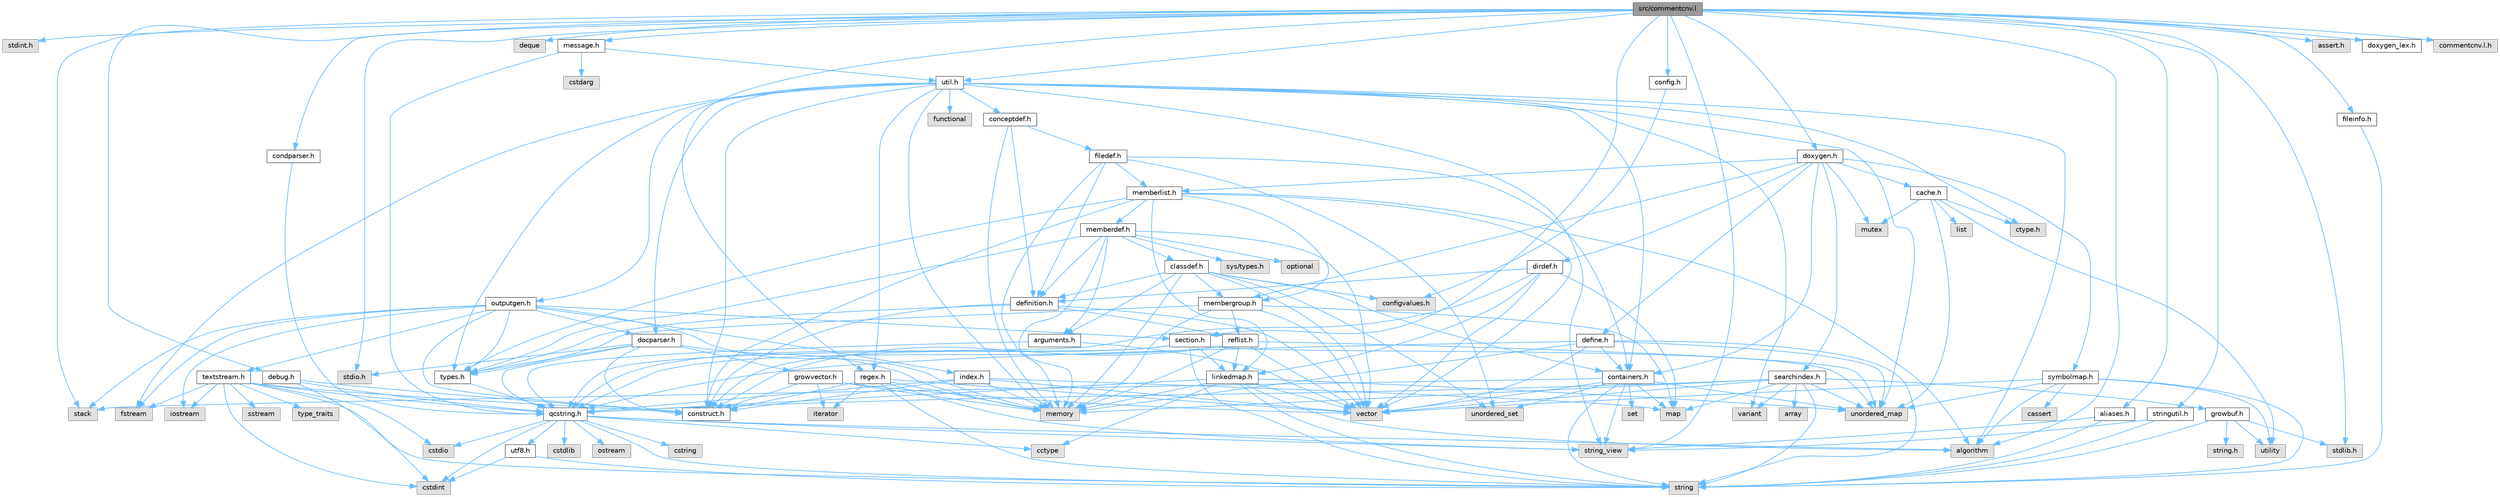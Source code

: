 digraph "src/commentcnv.l"
{
 // INTERACTIVE_SVG=YES
 // LATEX_PDF_SIZE
  bgcolor="transparent";
  edge [fontname=Helvetica,fontsize=10,labelfontname=Helvetica,labelfontsize=10];
  node [fontname=Helvetica,fontsize=10,shape=box,height=0.2,width=0.4];
  Node1 [id="Node000001",label="src/commentcnv.l",height=0.2,width=0.4,color="gray40", fillcolor="grey60", style="filled", fontcolor="black",tooltip=" "];
  Node1 -> Node2 [id="edge1_Node000001_Node000002",color="steelblue1",style="solid",tooltip=" "];
  Node2 [id="Node000002",label="stdint.h",height=0.2,width=0.4,color="grey60", fillcolor="#E0E0E0", style="filled",tooltip=" "];
  Node1 -> Node3 [id="edge2_Node000001_Node000003",color="steelblue1",style="solid",tooltip=" "];
  Node3 [id="Node000003",label="stdio.h",height=0.2,width=0.4,color="grey60", fillcolor="#E0E0E0", style="filled",tooltip=" "];
  Node1 -> Node4 [id="edge3_Node000001_Node000004",color="steelblue1",style="solid",tooltip=" "];
  Node4 [id="Node000004",label="stdlib.h",height=0.2,width=0.4,color="grey60", fillcolor="#E0E0E0", style="filled",tooltip=" "];
  Node1 -> Node5 [id="edge4_Node000001_Node000005",color="steelblue1",style="solid",tooltip=" "];
  Node5 [id="Node000005",label="stack",height=0.2,width=0.4,color="grey60", fillcolor="#E0E0E0", style="filled",tooltip=" "];
  Node1 -> Node6 [id="edge5_Node000001_Node000006",color="steelblue1",style="solid",tooltip=" "];
  Node6 [id="Node000006",label="algorithm",height=0.2,width=0.4,color="grey60", fillcolor="#E0E0E0", style="filled",tooltip=" "];
  Node1 -> Node7 [id="edge6_Node000001_Node000007",color="steelblue1",style="solid",tooltip=" "];
  Node7 [id="Node000007",label="deque",height=0.2,width=0.4,color="grey60", fillcolor="#E0E0E0", style="filled",tooltip=" "];
  Node1 -> Node8 [id="edge7_Node000001_Node000008",color="steelblue1",style="solid",tooltip=" "];
  Node8 [id="Node000008",label="string_view",height=0.2,width=0.4,color="grey60", fillcolor="#E0E0E0", style="filled",tooltip=" "];
  Node1 -> Node9 [id="edge8_Node000001_Node000009",color="steelblue1",style="solid",tooltip=" "];
  Node9 [id="Node000009",label="debug.h",height=0.2,width=0.4,color="grey40", fillcolor="white", style="filled",URL="$db/d16/debug_8h.html",tooltip=" "];
  Node9 -> Node10 [id="edge9_Node000009_Node000010",color="steelblue1",style="solid",tooltip=" "];
  Node10 [id="Node000010",label="cstdint",height=0.2,width=0.4,color="grey60", fillcolor="#E0E0E0", style="filled",tooltip=" "];
  Node9 -> Node11 [id="edge10_Node000009_Node000011",color="steelblue1",style="solid",tooltip=" "];
  Node11 [id="Node000011",label="qcstring.h",height=0.2,width=0.4,color="grey40", fillcolor="white", style="filled",URL="$d7/d5c/qcstring_8h.html",tooltip=" "];
  Node11 -> Node12 [id="edge11_Node000011_Node000012",color="steelblue1",style="solid",tooltip=" "];
  Node12 [id="Node000012",label="string",height=0.2,width=0.4,color="grey60", fillcolor="#E0E0E0", style="filled",tooltip=" "];
  Node11 -> Node8 [id="edge12_Node000011_Node000008",color="steelblue1",style="solid",tooltip=" "];
  Node11 -> Node6 [id="edge13_Node000011_Node000006",color="steelblue1",style="solid",tooltip=" "];
  Node11 -> Node13 [id="edge14_Node000011_Node000013",color="steelblue1",style="solid",tooltip=" "];
  Node13 [id="Node000013",label="cctype",height=0.2,width=0.4,color="grey60", fillcolor="#E0E0E0", style="filled",tooltip=" "];
  Node11 -> Node14 [id="edge15_Node000011_Node000014",color="steelblue1",style="solid",tooltip=" "];
  Node14 [id="Node000014",label="cstring",height=0.2,width=0.4,color="grey60", fillcolor="#E0E0E0", style="filled",tooltip=" "];
  Node11 -> Node15 [id="edge16_Node000011_Node000015",color="steelblue1",style="solid",tooltip=" "];
  Node15 [id="Node000015",label="cstdio",height=0.2,width=0.4,color="grey60", fillcolor="#E0E0E0", style="filled",tooltip=" "];
  Node11 -> Node16 [id="edge17_Node000011_Node000016",color="steelblue1",style="solid",tooltip=" "];
  Node16 [id="Node000016",label="cstdlib",height=0.2,width=0.4,color="grey60", fillcolor="#E0E0E0", style="filled",tooltip=" "];
  Node11 -> Node10 [id="edge18_Node000011_Node000010",color="steelblue1",style="solid",tooltip=" "];
  Node11 -> Node17 [id="edge19_Node000011_Node000017",color="steelblue1",style="solid",tooltip=" "];
  Node17 [id="Node000017",label="ostream",height=0.2,width=0.4,color="grey60", fillcolor="#E0E0E0", style="filled",tooltip=" "];
  Node11 -> Node18 [id="edge20_Node000011_Node000018",color="steelblue1",style="solid",tooltip=" "];
  Node18 [id="Node000018",label="utf8.h",height=0.2,width=0.4,color="grey40", fillcolor="white", style="filled",URL="$db/d7c/utf8_8h.html",tooltip="Various UTF8 related helper functions."];
  Node18 -> Node10 [id="edge21_Node000018_Node000010",color="steelblue1",style="solid",tooltip=" "];
  Node18 -> Node12 [id="edge22_Node000018_Node000012",color="steelblue1",style="solid",tooltip=" "];
  Node9 -> Node19 [id="edge23_Node000009_Node000019",color="steelblue1",style="solid",tooltip=" "];
  Node19 [id="Node000019",label="construct.h",height=0.2,width=0.4,color="grey40", fillcolor="white", style="filled",URL="$d7/dfc/construct_8h.html",tooltip=" "];
  Node1 -> Node20 [id="edge24_Node000001_Node000020",color="steelblue1",style="solid",tooltip=" "];
  Node20 [id="Node000020",label="message.h",height=0.2,width=0.4,color="grey40", fillcolor="white", style="filled",URL="$d2/d0d/message_8h.html",tooltip=" "];
  Node20 -> Node21 [id="edge25_Node000020_Node000021",color="steelblue1",style="solid",tooltip=" "];
  Node21 [id="Node000021",label="cstdarg",height=0.2,width=0.4,color="grey60", fillcolor="#E0E0E0", style="filled",tooltip=" "];
  Node20 -> Node11 [id="edge26_Node000020_Node000011",color="steelblue1",style="solid",tooltip=" "];
  Node20 -> Node22 [id="edge27_Node000020_Node000022",color="steelblue1",style="solid",tooltip=" "];
  Node22 [id="Node000022",label="util.h",height=0.2,width=0.4,color="grey40", fillcolor="white", style="filled",URL="$d8/d3c/util_8h.html",tooltip="A bunch of utility functions."];
  Node22 -> Node23 [id="edge28_Node000022_Node000023",color="steelblue1",style="solid",tooltip=" "];
  Node23 [id="Node000023",label="memory",height=0.2,width=0.4,color="grey60", fillcolor="#E0E0E0", style="filled",tooltip=" "];
  Node22 -> Node24 [id="edge29_Node000022_Node000024",color="steelblue1",style="solid",tooltip=" "];
  Node24 [id="Node000024",label="unordered_map",height=0.2,width=0.4,color="grey60", fillcolor="#E0E0E0", style="filled",tooltip=" "];
  Node22 -> Node6 [id="edge30_Node000022_Node000006",color="steelblue1",style="solid",tooltip=" "];
  Node22 -> Node25 [id="edge31_Node000022_Node000025",color="steelblue1",style="solid",tooltip=" "];
  Node25 [id="Node000025",label="functional",height=0.2,width=0.4,color="grey60", fillcolor="#E0E0E0", style="filled",tooltip=" "];
  Node22 -> Node26 [id="edge32_Node000022_Node000026",color="steelblue1",style="solid",tooltip=" "];
  Node26 [id="Node000026",label="fstream",height=0.2,width=0.4,color="grey60", fillcolor="#E0E0E0", style="filled",tooltip=" "];
  Node22 -> Node27 [id="edge33_Node000022_Node000027",color="steelblue1",style="solid",tooltip=" "];
  Node27 [id="Node000027",label="variant",height=0.2,width=0.4,color="grey60", fillcolor="#E0E0E0", style="filled",tooltip=" "];
  Node22 -> Node8 [id="edge34_Node000022_Node000008",color="steelblue1",style="solid",tooltip=" "];
  Node22 -> Node28 [id="edge35_Node000022_Node000028",color="steelblue1",style="solid",tooltip=" "];
  Node28 [id="Node000028",label="ctype.h",height=0.2,width=0.4,color="grey60", fillcolor="#E0E0E0", style="filled",tooltip=" "];
  Node22 -> Node29 [id="edge36_Node000022_Node000029",color="steelblue1",style="solid",tooltip=" "];
  Node29 [id="Node000029",label="types.h",height=0.2,width=0.4,color="grey40", fillcolor="white", style="filled",URL="$d9/d49/types_8h.html",tooltip="This file contains a number of basic enums and types."];
  Node29 -> Node11 [id="edge37_Node000029_Node000011",color="steelblue1",style="solid",tooltip=" "];
  Node22 -> Node30 [id="edge38_Node000022_Node000030",color="steelblue1",style="solid",tooltip=" "];
  Node30 [id="Node000030",label="docparser.h",height=0.2,width=0.4,color="grey40", fillcolor="white", style="filled",URL="$de/d9c/docparser_8h.html",tooltip=" "];
  Node30 -> Node3 [id="edge39_Node000030_Node000003",color="steelblue1",style="solid",tooltip=" "];
  Node30 -> Node23 [id="edge40_Node000030_Node000023",color="steelblue1",style="solid",tooltip=" "];
  Node30 -> Node11 [id="edge41_Node000030_Node000011",color="steelblue1",style="solid",tooltip=" "];
  Node30 -> Node31 [id="edge42_Node000030_Node000031",color="steelblue1",style="solid",tooltip=" "];
  Node31 [id="Node000031",label="growvector.h",height=0.2,width=0.4,color="grey40", fillcolor="white", style="filled",URL="$d7/d50/growvector_8h.html",tooltip=" "];
  Node31 -> Node32 [id="edge43_Node000031_Node000032",color="steelblue1",style="solid",tooltip=" "];
  Node32 [id="Node000032",label="vector",height=0.2,width=0.4,color="grey60", fillcolor="#E0E0E0", style="filled",tooltip=" "];
  Node31 -> Node23 [id="edge44_Node000031_Node000023",color="steelblue1",style="solid",tooltip=" "];
  Node31 -> Node33 [id="edge45_Node000031_Node000033",color="steelblue1",style="solid",tooltip=" "];
  Node33 [id="Node000033",label="iterator",height=0.2,width=0.4,color="grey60", fillcolor="#E0E0E0", style="filled",tooltip=" "];
  Node31 -> Node19 [id="edge46_Node000031_Node000019",color="steelblue1",style="solid",tooltip=" "];
  Node30 -> Node19 [id="edge47_Node000030_Node000019",color="steelblue1",style="solid",tooltip=" "];
  Node30 -> Node29 [id="edge48_Node000030_Node000029",color="steelblue1",style="solid",tooltip=" "];
  Node22 -> Node34 [id="edge49_Node000022_Node000034",color="steelblue1",style="solid",tooltip=" "];
  Node34 [id="Node000034",label="containers.h",height=0.2,width=0.4,color="grey40", fillcolor="white", style="filled",URL="$d5/d75/containers_8h.html",tooltip=" "];
  Node34 -> Node32 [id="edge50_Node000034_Node000032",color="steelblue1",style="solid",tooltip=" "];
  Node34 -> Node12 [id="edge51_Node000034_Node000012",color="steelblue1",style="solid",tooltip=" "];
  Node34 -> Node8 [id="edge52_Node000034_Node000008",color="steelblue1",style="solid",tooltip=" "];
  Node34 -> Node35 [id="edge53_Node000034_Node000035",color="steelblue1",style="solid",tooltip=" "];
  Node35 [id="Node000035",label="set",height=0.2,width=0.4,color="grey60", fillcolor="#E0E0E0", style="filled",tooltip=" "];
  Node34 -> Node36 [id="edge54_Node000034_Node000036",color="steelblue1",style="solid",tooltip=" "];
  Node36 [id="Node000036",label="map",height=0.2,width=0.4,color="grey60", fillcolor="#E0E0E0", style="filled",tooltip=" "];
  Node34 -> Node37 [id="edge55_Node000034_Node000037",color="steelblue1",style="solid",tooltip=" "];
  Node37 [id="Node000037",label="unordered_set",height=0.2,width=0.4,color="grey60", fillcolor="#E0E0E0", style="filled",tooltip=" "];
  Node34 -> Node24 [id="edge56_Node000034_Node000024",color="steelblue1",style="solid",tooltip=" "];
  Node34 -> Node5 [id="edge57_Node000034_Node000005",color="steelblue1",style="solid",tooltip=" "];
  Node22 -> Node38 [id="edge58_Node000022_Node000038",color="steelblue1",style="solid",tooltip=" "];
  Node38 [id="Node000038",label="outputgen.h",height=0.2,width=0.4,color="grey40", fillcolor="white", style="filled",URL="$df/d06/outputgen_8h.html",tooltip=" "];
  Node38 -> Node23 [id="edge59_Node000038_Node000023",color="steelblue1",style="solid",tooltip=" "];
  Node38 -> Node5 [id="edge60_Node000038_Node000005",color="steelblue1",style="solid",tooltip=" "];
  Node38 -> Node39 [id="edge61_Node000038_Node000039",color="steelblue1",style="solid",tooltip=" "];
  Node39 [id="Node000039",label="iostream",height=0.2,width=0.4,color="grey60", fillcolor="#E0E0E0", style="filled",tooltip=" "];
  Node38 -> Node26 [id="edge62_Node000038_Node000026",color="steelblue1",style="solid",tooltip=" "];
  Node38 -> Node29 [id="edge63_Node000038_Node000029",color="steelblue1",style="solid",tooltip=" "];
  Node38 -> Node40 [id="edge64_Node000038_Node000040",color="steelblue1",style="solid",tooltip=" "];
  Node40 [id="Node000040",label="index.h",height=0.2,width=0.4,color="grey40", fillcolor="white", style="filled",URL="$d1/db5/index_8h.html",tooltip=" "];
  Node40 -> Node23 [id="edge65_Node000040_Node000023",color="steelblue1",style="solid",tooltip=" "];
  Node40 -> Node32 [id="edge66_Node000040_Node000032",color="steelblue1",style="solid",tooltip=" "];
  Node40 -> Node36 [id="edge67_Node000040_Node000036",color="steelblue1",style="solid",tooltip=" "];
  Node40 -> Node11 [id="edge68_Node000040_Node000011",color="steelblue1",style="solid",tooltip=" "];
  Node40 -> Node19 [id="edge69_Node000040_Node000019",color="steelblue1",style="solid",tooltip=" "];
  Node38 -> Node41 [id="edge70_Node000038_Node000041",color="steelblue1",style="solid",tooltip=" "];
  Node41 [id="Node000041",label="section.h",height=0.2,width=0.4,color="grey40", fillcolor="white", style="filled",URL="$d1/d2a/section_8h.html",tooltip=" "];
  Node41 -> Node12 [id="edge71_Node000041_Node000012",color="steelblue1",style="solid",tooltip=" "];
  Node41 -> Node24 [id="edge72_Node000041_Node000024",color="steelblue1",style="solid",tooltip=" "];
  Node41 -> Node11 [id="edge73_Node000041_Node000011",color="steelblue1",style="solid",tooltip=" "];
  Node41 -> Node42 [id="edge74_Node000041_Node000042",color="steelblue1",style="solid",tooltip=" "];
  Node42 [id="Node000042",label="linkedmap.h",height=0.2,width=0.4,color="grey40", fillcolor="white", style="filled",URL="$da/de1/linkedmap_8h.html",tooltip=" "];
  Node42 -> Node24 [id="edge75_Node000042_Node000024",color="steelblue1",style="solid",tooltip=" "];
  Node42 -> Node32 [id="edge76_Node000042_Node000032",color="steelblue1",style="solid",tooltip=" "];
  Node42 -> Node23 [id="edge77_Node000042_Node000023",color="steelblue1",style="solid",tooltip=" "];
  Node42 -> Node12 [id="edge78_Node000042_Node000012",color="steelblue1",style="solid",tooltip=" "];
  Node42 -> Node6 [id="edge79_Node000042_Node000006",color="steelblue1",style="solid",tooltip=" "];
  Node42 -> Node13 [id="edge80_Node000042_Node000013",color="steelblue1",style="solid",tooltip=" "];
  Node42 -> Node11 [id="edge81_Node000042_Node000011",color="steelblue1",style="solid",tooltip=" "];
  Node41 -> Node19 [id="edge82_Node000041_Node000019",color="steelblue1",style="solid",tooltip=" "];
  Node38 -> Node43 [id="edge83_Node000038_Node000043",color="steelblue1",style="solid",tooltip=" "];
  Node43 [id="Node000043",label="textstream.h",height=0.2,width=0.4,color="grey40", fillcolor="white", style="filled",URL="$d4/d7d/textstream_8h.html",tooltip=" "];
  Node43 -> Node12 [id="edge84_Node000043_Node000012",color="steelblue1",style="solid",tooltip=" "];
  Node43 -> Node39 [id="edge85_Node000043_Node000039",color="steelblue1",style="solid",tooltip=" "];
  Node43 -> Node44 [id="edge86_Node000043_Node000044",color="steelblue1",style="solid",tooltip=" "];
  Node44 [id="Node000044",label="sstream",height=0.2,width=0.4,color="grey60", fillcolor="#E0E0E0", style="filled",tooltip=" "];
  Node43 -> Node10 [id="edge87_Node000043_Node000010",color="steelblue1",style="solid",tooltip=" "];
  Node43 -> Node15 [id="edge88_Node000043_Node000015",color="steelblue1",style="solid",tooltip=" "];
  Node43 -> Node26 [id="edge89_Node000043_Node000026",color="steelblue1",style="solid",tooltip=" "];
  Node43 -> Node45 [id="edge90_Node000043_Node000045",color="steelblue1",style="solid",tooltip=" "];
  Node45 [id="Node000045",label="type_traits",height=0.2,width=0.4,color="grey60", fillcolor="#E0E0E0", style="filled",tooltip=" "];
  Node43 -> Node11 [id="edge91_Node000043_Node000011",color="steelblue1",style="solid",tooltip=" "];
  Node43 -> Node19 [id="edge92_Node000043_Node000019",color="steelblue1",style="solid",tooltip=" "];
  Node38 -> Node30 [id="edge93_Node000038_Node000030",color="steelblue1",style="solid",tooltip=" "];
  Node38 -> Node19 [id="edge94_Node000038_Node000019",color="steelblue1",style="solid",tooltip=" "];
  Node22 -> Node46 [id="edge95_Node000022_Node000046",color="steelblue1",style="solid",tooltip=" "];
  Node46 [id="Node000046",label="regex.h",height=0.2,width=0.4,color="grey40", fillcolor="white", style="filled",URL="$d1/d21/regex_8h.html",tooltip=" "];
  Node46 -> Node23 [id="edge96_Node000046_Node000023",color="steelblue1",style="solid",tooltip=" "];
  Node46 -> Node12 [id="edge97_Node000046_Node000012",color="steelblue1",style="solid",tooltip=" "];
  Node46 -> Node8 [id="edge98_Node000046_Node000008",color="steelblue1",style="solid",tooltip=" "];
  Node46 -> Node32 [id="edge99_Node000046_Node000032",color="steelblue1",style="solid",tooltip=" "];
  Node46 -> Node33 [id="edge100_Node000046_Node000033",color="steelblue1",style="solid",tooltip=" "];
  Node46 -> Node19 [id="edge101_Node000046_Node000019",color="steelblue1",style="solid",tooltip=" "];
  Node22 -> Node47 [id="edge102_Node000022_Node000047",color="steelblue1",style="solid",tooltip=" "];
  Node47 [id="Node000047",label="conceptdef.h",height=0.2,width=0.4,color="grey40", fillcolor="white", style="filled",URL="$da/df1/conceptdef_8h.html",tooltip=" "];
  Node47 -> Node23 [id="edge103_Node000047_Node000023",color="steelblue1",style="solid",tooltip=" "];
  Node47 -> Node48 [id="edge104_Node000047_Node000048",color="steelblue1",style="solid",tooltip=" "];
  Node48 [id="Node000048",label="definition.h",height=0.2,width=0.4,color="grey40", fillcolor="white", style="filled",URL="$df/da1/definition_8h.html",tooltip=" "];
  Node48 -> Node32 [id="edge105_Node000048_Node000032",color="steelblue1",style="solid",tooltip=" "];
  Node48 -> Node29 [id="edge106_Node000048_Node000029",color="steelblue1",style="solid",tooltip=" "];
  Node48 -> Node49 [id="edge107_Node000048_Node000049",color="steelblue1",style="solid",tooltip=" "];
  Node49 [id="Node000049",label="reflist.h",height=0.2,width=0.4,color="grey40", fillcolor="white", style="filled",URL="$d1/d02/reflist_8h.html",tooltip=" "];
  Node49 -> Node32 [id="edge108_Node000049_Node000032",color="steelblue1",style="solid",tooltip=" "];
  Node49 -> Node24 [id="edge109_Node000049_Node000024",color="steelblue1",style="solid",tooltip=" "];
  Node49 -> Node23 [id="edge110_Node000049_Node000023",color="steelblue1",style="solid",tooltip=" "];
  Node49 -> Node11 [id="edge111_Node000049_Node000011",color="steelblue1",style="solid",tooltip=" "];
  Node49 -> Node42 [id="edge112_Node000049_Node000042",color="steelblue1",style="solid",tooltip=" "];
  Node49 -> Node19 [id="edge113_Node000049_Node000019",color="steelblue1",style="solid",tooltip=" "];
  Node48 -> Node19 [id="edge114_Node000048_Node000019",color="steelblue1",style="solid",tooltip=" "];
  Node47 -> Node50 [id="edge115_Node000047_Node000050",color="steelblue1",style="solid",tooltip=" "];
  Node50 [id="Node000050",label="filedef.h",height=0.2,width=0.4,color="grey40", fillcolor="white", style="filled",URL="$d4/d3a/filedef_8h.html",tooltip=" "];
  Node50 -> Node23 [id="edge116_Node000050_Node000023",color="steelblue1",style="solid",tooltip=" "];
  Node50 -> Node37 [id="edge117_Node000050_Node000037",color="steelblue1",style="solid",tooltip=" "];
  Node50 -> Node48 [id="edge118_Node000050_Node000048",color="steelblue1",style="solid",tooltip=" "];
  Node50 -> Node51 [id="edge119_Node000050_Node000051",color="steelblue1",style="solid",tooltip=" "];
  Node51 [id="Node000051",label="memberlist.h",height=0.2,width=0.4,color="grey40", fillcolor="white", style="filled",URL="$dd/d78/memberlist_8h.html",tooltip=" "];
  Node51 -> Node32 [id="edge120_Node000051_Node000032",color="steelblue1",style="solid",tooltip=" "];
  Node51 -> Node6 [id="edge121_Node000051_Node000006",color="steelblue1",style="solid",tooltip=" "];
  Node51 -> Node52 [id="edge122_Node000051_Node000052",color="steelblue1",style="solid",tooltip=" "];
  Node52 [id="Node000052",label="memberdef.h",height=0.2,width=0.4,color="grey40", fillcolor="white", style="filled",URL="$d4/d46/memberdef_8h.html",tooltip=" "];
  Node52 -> Node32 [id="edge123_Node000052_Node000032",color="steelblue1",style="solid",tooltip=" "];
  Node52 -> Node23 [id="edge124_Node000052_Node000023",color="steelblue1",style="solid",tooltip=" "];
  Node52 -> Node53 [id="edge125_Node000052_Node000053",color="steelblue1",style="solid",tooltip=" "];
  Node53 [id="Node000053",label="optional",height=0.2,width=0.4,color="grey60", fillcolor="#E0E0E0", style="filled",tooltip=" "];
  Node52 -> Node54 [id="edge126_Node000052_Node000054",color="steelblue1",style="solid",tooltip=" "];
  Node54 [id="Node000054",label="sys/types.h",height=0.2,width=0.4,color="grey60", fillcolor="#E0E0E0", style="filled",tooltip=" "];
  Node52 -> Node29 [id="edge127_Node000052_Node000029",color="steelblue1",style="solid",tooltip=" "];
  Node52 -> Node48 [id="edge128_Node000052_Node000048",color="steelblue1",style="solid",tooltip=" "];
  Node52 -> Node55 [id="edge129_Node000052_Node000055",color="steelblue1",style="solid",tooltip=" "];
  Node55 [id="Node000055",label="arguments.h",height=0.2,width=0.4,color="grey40", fillcolor="white", style="filled",URL="$df/d9b/arguments_8h.html",tooltip=" "];
  Node55 -> Node32 [id="edge130_Node000055_Node000032",color="steelblue1",style="solid",tooltip=" "];
  Node55 -> Node11 [id="edge131_Node000055_Node000011",color="steelblue1",style="solid",tooltip=" "];
  Node52 -> Node56 [id="edge132_Node000052_Node000056",color="steelblue1",style="solid",tooltip=" "];
  Node56 [id="Node000056",label="classdef.h",height=0.2,width=0.4,color="grey40", fillcolor="white", style="filled",URL="$d1/da6/classdef_8h.html",tooltip=" "];
  Node56 -> Node23 [id="edge133_Node000056_Node000023",color="steelblue1",style="solid",tooltip=" "];
  Node56 -> Node32 [id="edge134_Node000056_Node000032",color="steelblue1",style="solid",tooltip=" "];
  Node56 -> Node37 [id="edge135_Node000056_Node000037",color="steelblue1",style="solid",tooltip=" "];
  Node56 -> Node34 [id="edge136_Node000056_Node000034",color="steelblue1",style="solid",tooltip=" "];
  Node56 -> Node48 [id="edge137_Node000056_Node000048",color="steelblue1",style="solid",tooltip=" "];
  Node56 -> Node55 [id="edge138_Node000056_Node000055",color="steelblue1",style="solid",tooltip=" "];
  Node56 -> Node57 [id="edge139_Node000056_Node000057",color="steelblue1",style="solid",tooltip=" "];
  Node57 [id="Node000057",label="membergroup.h",height=0.2,width=0.4,color="grey40", fillcolor="white", style="filled",URL="$d9/d11/membergroup_8h.html",tooltip=" "];
  Node57 -> Node32 [id="edge140_Node000057_Node000032",color="steelblue1",style="solid",tooltip=" "];
  Node57 -> Node36 [id="edge141_Node000057_Node000036",color="steelblue1",style="solid",tooltip=" "];
  Node57 -> Node23 [id="edge142_Node000057_Node000023",color="steelblue1",style="solid",tooltip=" "];
  Node57 -> Node29 [id="edge143_Node000057_Node000029",color="steelblue1",style="solid",tooltip=" "];
  Node57 -> Node49 [id="edge144_Node000057_Node000049",color="steelblue1",style="solid",tooltip=" "];
  Node56 -> Node58 [id="edge145_Node000056_Node000058",color="steelblue1",style="solid",tooltip=" "];
  Node58 [id="Node000058",label="configvalues.h",height=0.2,width=0.4,color="grey60", fillcolor="#E0E0E0", style="filled",tooltip=" "];
  Node51 -> Node42 [id="edge146_Node000051_Node000042",color="steelblue1",style="solid",tooltip=" "];
  Node51 -> Node29 [id="edge147_Node000051_Node000029",color="steelblue1",style="solid",tooltip=" "];
  Node51 -> Node57 [id="edge148_Node000051_Node000057",color="steelblue1",style="solid",tooltip=" "];
  Node51 -> Node19 [id="edge149_Node000051_Node000019",color="steelblue1",style="solid",tooltip=" "];
  Node50 -> Node34 [id="edge150_Node000050_Node000034",color="steelblue1",style="solid",tooltip=" "];
  Node22 -> Node19 [id="edge151_Node000022_Node000019",color="steelblue1",style="solid",tooltip=" "];
  Node1 -> Node59 [id="edge152_Node000001_Node000059",color="steelblue1",style="solid",tooltip=" "];
  Node59 [id="Node000059",label="config.h",height=0.2,width=0.4,color="grey40", fillcolor="white", style="filled",URL="$db/d16/config_8h.html",tooltip=" "];
  Node59 -> Node58 [id="edge153_Node000059_Node000058",color="steelblue1",style="solid",tooltip=" "];
  Node1 -> Node60 [id="edge154_Node000001_Node000060",color="steelblue1",style="solid",tooltip=" "];
  Node60 [id="Node000060",label="doxygen.h",height=0.2,width=0.4,color="grey40", fillcolor="white", style="filled",URL="$d1/da1/doxygen_8h.html",tooltip=" "];
  Node60 -> Node61 [id="edge155_Node000060_Node000061",color="steelblue1",style="solid",tooltip=" "];
  Node61 [id="Node000061",label="mutex",height=0.2,width=0.4,color="grey60", fillcolor="#E0E0E0", style="filled",tooltip=" "];
  Node60 -> Node34 [id="edge156_Node000060_Node000034",color="steelblue1",style="solid",tooltip=" "];
  Node60 -> Node57 [id="edge157_Node000060_Node000057",color="steelblue1",style="solid",tooltip=" "];
  Node60 -> Node62 [id="edge158_Node000060_Node000062",color="steelblue1",style="solid",tooltip=" "];
  Node62 [id="Node000062",label="dirdef.h",height=0.2,width=0.4,color="grey40", fillcolor="white", style="filled",URL="$d6/d15/dirdef_8h.html",tooltip=" "];
  Node62 -> Node32 [id="edge159_Node000062_Node000032",color="steelblue1",style="solid",tooltip=" "];
  Node62 -> Node36 [id="edge160_Node000062_Node000036",color="steelblue1",style="solid",tooltip=" "];
  Node62 -> Node11 [id="edge161_Node000062_Node000011",color="steelblue1",style="solid",tooltip=" "];
  Node62 -> Node42 [id="edge162_Node000062_Node000042",color="steelblue1",style="solid",tooltip=" "];
  Node62 -> Node48 [id="edge163_Node000062_Node000048",color="steelblue1",style="solid",tooltip=" "];
  Node60 -> Node51 [id="edge164_Node000060_Node000051",color="steelblue1",style="solid",tooltip=" "];
  Node60 -> Node63 [id="edge165_Node000060_Node000063",color="steelblue1",style="solid",tooltip=" "];
  Node63 [id="Node000063",label="define.h",height=0.2,width=0.4,color="grey40", fillcolor="white", style="filled",URL="$df/d67/define_8h.html",tooltip=" "];
  Node63 -> Node32 [id="edge166_Node000063_Node000032",color="steelblue1",style="solid",tooltip=" "];
  Node63 -> Node23 [id="edge167_Node000063_Node000023",color="steelblue1",style="solid",tooltip=" "];
  Node63 -> Node12 [id="edge168_Node000063_Node000012",color="steelblue1",style="solid",tooltip=" "];
  Node63 -> Node24 [id="edge169_Node000063_Node000024",color="steelblue1",style="solid",tooltip=" "];
  Node63 -> Node11 [id="edge170_Node000063_Node000011",color="steelblue1",style="solid",tooltip=" "];
  Node63 -> Node34 [id="edge171_Node000063_Node000034",color="steelblue1",style="solid",tooltip=" "];
  Node60 -> Node64 [id="edge172_Node000060_Node000064",color="steelblue1",style="solid",tooltip=" "];
  Node64 [id="Node000064",label="cache.h",height=0.2,width=0.4,color="grey40", fillcolor="white", style="filled",URL="$d3/d26/cache_8h.html",tooltip=" "];
  Node64 -> Node65 [id="edge173_Node000064_Node000065",color="steelblue1",style="solid",tooltip=" "];
  Node65 [id="Node000065",label="list",height=0.2,width=0.4,color="grey60", fillcolor="#E0E0E0", style="filled",tooltip=" "];
  Node64 -> Node24 [id="edge174_Node000064_Node000024",color="steelblue1",style="solid",tooltip=" "];
  Node64 -> Node61 [id="edge175_Node000064_Node000061",color="steelblue1",style="solid",tooltip=" "];
  Node64 -> Node66 [id="edge176_Node000064_Node000066",color="steelblue1",style="solid",tooltip=" "];
  Node66 [id="Node000066",label="utility",height=0.2,width=0.4,color="grey60", fillcolor="#E0E0E0", style="filled",tooltip=" "];
  Node64 -> Node28 [id="edge177_Node000064_Node000028",color="steelblue1",style="solid",tooltip=" "];
  Node60 -> Node67 [id="edge178_Node000060_Node000067",color="steelblue1",style="solid",tooltip=" "];
  Node67 [id="Node000067",label="symbolmap.h",height=0.2,width=0.4,color="grey40", fillcolor="white", style="filled",URL="$d7/ddd/symbolmap_8h.html",tooltip=" "];
  Node67 -> Node6 [id="edge179_Node000067_Node000006",color="steelblue1",style="solid",tooltip=" "];
  Node67 -> Node24 [id="edge180_Node000067_Node000024",color="steelblue1",style="solid",tooltip=" "];
  Node67 -> Node32 [id="edge181_Node000067_Node000032",color="steelblue1",style="solid",tooltip=" "];
  Node67 -> Node12 [id="edge182_Node000067_Node000012",color="steelblue1",style="solid",tooltip=" "];
  Node67 -> Node66 [id="edge183_Node000067_Node000066",color="steelblue1",style="solid",tooltip=" "];
  Node67 -> Node68 [id="edge184_Node000067_Node000068",color="steelblue1",style="solid",tooltip=" "];
  Node68 [id="Node000068",label="cassert",height=0.2,width=0.4,color="grey60", fillcolor="#E0E0E0", style="filled",tooltip=" "];
  Node60 -> Node69 [id="edge185_Node000060_Node000069",color="steelblue1",style="solid",tooltip=" "];
  Node69 [id="Node000069",label="searchindex.h",height=0.2,width=0.4,color="grey40", fillcolor="white", style="filled",URL="$de/d07/searchindex_8h.html",tooltip="Web server based search engine."];
  Node69 -> Node23 [id="edge186_Node000069_Node000023",color="steelblue1",style="solid",tooltip=" "];
  Node69 -> Node32 [id="edge187_Node000069_Node000032",color="steelblue1",style="solid",tooltip=" "];
  Node69 -> Node36 [id="edge188_Node000069_Node000036",color="steelblue1",style="solid",tooltip=" "];
  Node69 -> Node24 [id="edge189_Node000069_Node000024",color="steelblue1",style="solid",tooltip=" "];
  Node69 -> Node12 [id="edge190_Node000069_Node000012",color="steelblue1",style="solid",tooltip=" "];
  Node69 -> Node70 [id="edge191_Node000069_Node000070",color="steelblue1",style="solid",tooltip=" "];
  Node70 [id="Node000070",label="array",height=0.2,width=0.4,color="grey60", fillcolor="#E0E0E0", style="filled",tooltip=" "];
  Node69 -> Node27 [id="edge192_Node000069_Node000027",color="steelblue1",style="solid",tooltip=" "];
  Node69 -> Node11 [id="edge193_Node000069_Node000011",color="steelblue1",style="solid",tooltip=" "];
  Node69 -> Node71 [id="edge194_Node000069_Node000071",color="steelblue1",style="solid",tooltip=" "];
  Node71 [id="Node000071",label="growbuf.h",height=0.2,width=0.4,color="grey40", fillcolor="white", style="filled",URL="$dd/d72/growbuf_8h.html",tooltip=" "];
  Node71 -> Node66 [id="edge195_Node000071_Node000066",color="steelblue1",style="solid",tooltip=" "];
  Node71 -> Node4 [id="edge196_Node000071_Node000004",color="steelblue1",style="solid",tooltip=" "];
  Node71 -> Node72 [id="edge197_Node000071_Node000072",color="steelblue1",style="solid",tooltip=" "];
  Node72 [id="Node000072",label="string.h",height=0.2,width=0.4,color="grey60", fillcolor="#E0E0E0", style="filled",tooltip=" "];
  Node71 -> Node12 [id="edge198_Node000071_Node000012",color="steelblue1",style="solid",tooltip=" "];
  Node1 -> Node22 [id="edge199_Node000001_Node000022",color="steelblue1",style="solid",tooltip=" "];
  Node1 -> Node73 [id="edge200_Node000001_Node000073",color="steelblue1",style="solid",tooltip=" "];
  Node73 [id="Node000073",label="aliases.h",height=0.2,width=0.4,color="grey40", fillcolor="white", style="filled",URL="$d8/d7f/aliases_8h.html",tooltip=" "];
  Node73 -> Node12 [id="edge201_Node000073_Node000012",color="steelblue1",style="solid",tooltip=" "];
  Node73 -> Node8 [id="edge202_Node000073_Node000008",color="steelblue1",style="solid",tooltip=" "];
  Node1 -> Node74 [id="edge203_Node000001_Node000074",color="steelblue1",style="solid",tooltip=" "];
  Node74 [id="Node000074",label="condparser.h",height=0.2,width=0.4,color="grey40", fillcolor="white", style="filled",URL="$d7/d6f/condparser_8h.html",tooltip=" "];
  Node74 -> Node11 [id="edge204_Node000074_Node000011",color="steelblue1",style="solid",tooltip=" "];
  Node1 -> Node75 [id="edge205_Node000001_Node000075",color="steelblue1",style="solid",tooltip=" "];
  Node75 [id="Node000075",label="fileinfo.h",height=0.2,width=0.4,color="grey40", fillcolor="white", style="filled",URL="$df/d45/fileinfo_8h.html",tooltip=" "];
  Node75 -> Node12 [id="edge206_Node000075_Node000012",color="steelblue1",style="solid",tooltip=" "];
  Node1 -> Node76 [id="edge207_Node000001_Node000076",color="steelblue1",style="solid",tooltip=" "];
  Node76 [id="Node000076",label="stringutil.h",height=0.2,width=0.4,color="grey40", fillcolor="white", style="filled",URL="$d9/d1b/stringutil_8h.html",tooltip="Some helper functions for std::string."];
  Node76 -> Node12 [id="edge208_Node000076_Node000012",color="steelblue1",style="solid",tooltip=" "];
  Node76 -> Node8 [id="edge209_Node000076_Node000008",color="steelblue1",style="solid",tooltip=" "];
  Node1 -> Node46 [id="edge210_Node000001_Node000046",color="steelblue1",style="solid",tooltip=" "];
  Node1 -> Node41 [id="edge211_Node000001_Node000041",color="steelblue1",style="solid",tooltip=" "];
  Node1 -> Node77 [id="edge212_Node000001_Node000077",color="steelblue1",style="solid",tooltip=" "];
  Node77 [id="Node000077",label="assert.h",height=0.2,width=0.4,color="grey60", fillcolor="#E0E0E0", style="filled",tooltip=" "];
  Node1 -> Node78 [id="edge213_Node000001_Node000078",color="steelblue1",style="solid",tooltip=" "];
  Node78 [id="Node000078",label="doxygen_lex.h",height=0.2,width=0.4,color="grey40", fillcolor="white", style="filled",URL="$d6/da5/doxygen__lex_8h.html",tooltip=" "];
  Node1 -> Node79 [id="edge214_Node000001_Node000079",color="steelblue1",style="solid",tooltip=" "];
  Node79 [id="Node000079",label="commentcnv.l.h",height=0.2,width=0.4,color="grey60", fillcolor="#E0E0E0", style="filled",tooltip=" "];
}

